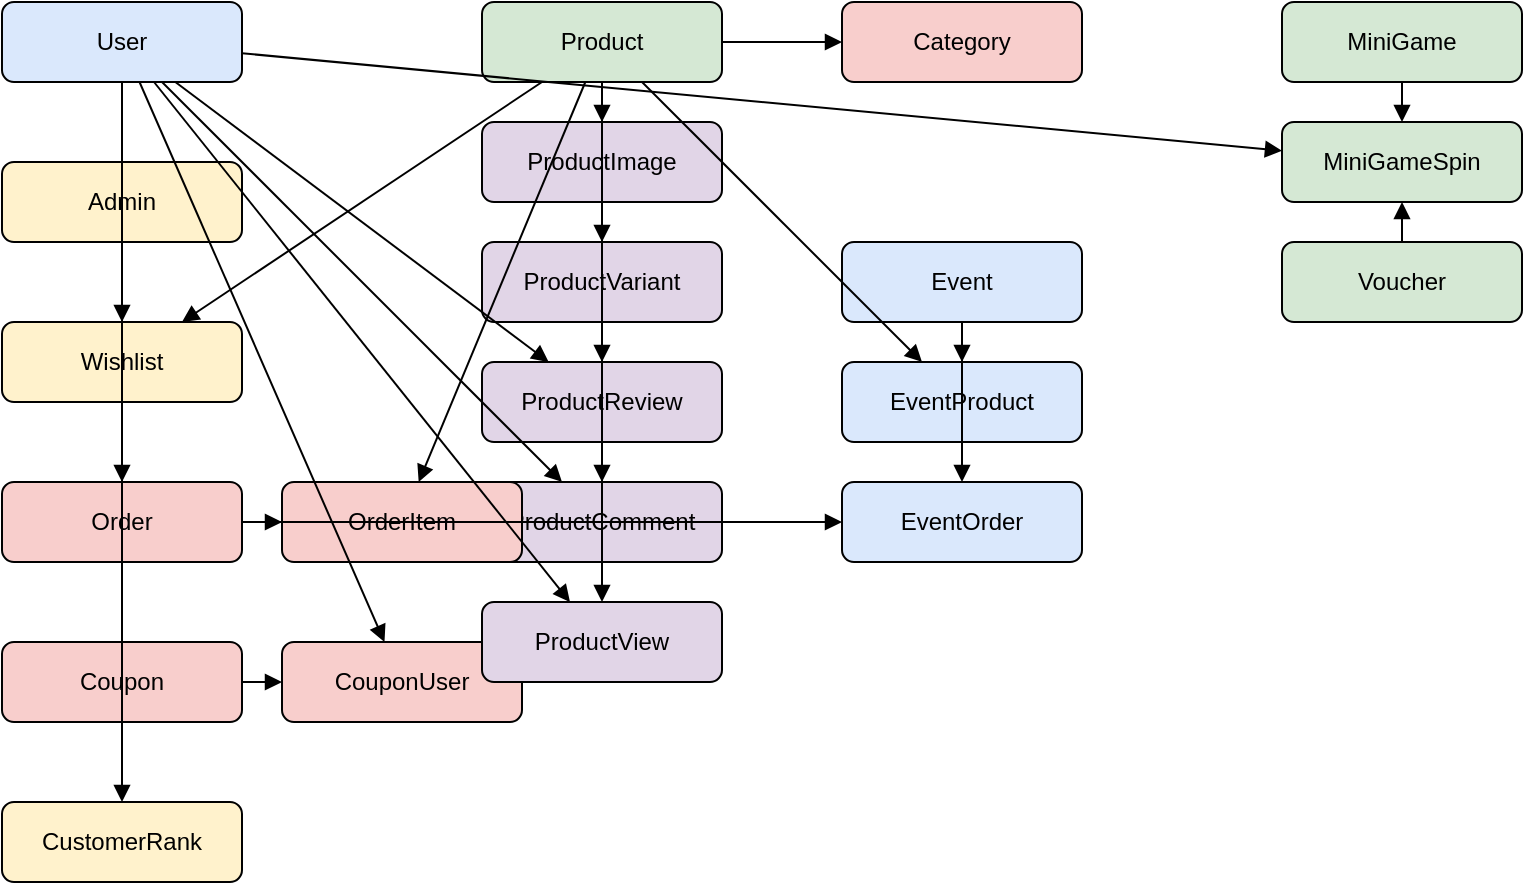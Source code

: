 <mxfile>
  <diagram name="Conceptual ERD">
    <mxGraphModel>
      <root>
        <mxCell id="0"/>
        <mxCell id="1" parent="0"/>
        <mxCell id="User" value="User" style="rounded=1;whiteSpace=wrap;html=1;fillColor=#dae8fc;" vertex="1" parent="1"><mxGeometry x="60" y="60" width="120" height="40" as="geometry"/></mxCell>
        <mxCell id="Admin" value="Admin" style="rounded=1;whiteSpace=wrap;html=1;fillColor=#fff2cc;" vertex="1" parent="1"><mxGeometry x="60" y="140" width="120" height="40" as="geometry"/></mxCell>
        <mxCell id="Product" value="Product" style="rounded=1;whiteSpace=wrap;html=1;fillColor=#d5e8d4;" vertex="1" parent="1"><mxGeometry x="300" y="60" width="120" height="40" as="geometry"/></mxCell>
        <mxCell id="Category" value="Category" style="rounded=1;whiteSpace=wrap;html=1;fillColor=#f8cecc;" vertex="1" parent="1"><mxGeometry x="480" y="60" width="120" height="40" as="geometry"/></mxCell>
        <mxCell id="ProductImage" value="ProductImage" style="rounded=1;whiteSpace=wrap;html=1;fillColor=#e1d5e7;" vertex="1" parent="1"><mxGeometry x="300" y="120" width="120" height="40" as="geometry"/></mxCell>
        <mxCell id="ProductVariant" value="ProductVariant" style="rounded=1;whiteSpace=wrap;html=1;fillColor=#e1d5e7;" vertex="1" parent="1"><mxGeometry x="300" y="180" width="120" height="40" as="geometry"/></mxCell>
        <mxCell id="ProductReview" value="ProductReview" style="rounded=1;whiteSpace=wrap;html=1;fillColor=#e1d5e7;" vertex="1" parent="1"><mxGeometry x="300" y="240" width="120" height="40" as="geometry"/></mxCell>
        <mxCell id="ProductComment" value="ProductComment" style="rounded=1;whiteSpace=wrap;html=1;fillColor=#e1d5e7;" vertex="1" parent="1"><mxGeometry x="300" y="300" width="120" height="40" as="geometry"/></mxCell>
        <mxCell id="Wishlist" value="Wishlist" style="rounded=1;whiteSpace=wrap;html=1;fillColor=#fff2cc;" vertex="1" parent="1"><mxGeometry x="60" y="220" width="120" height="40" as="geometry"/></mxCell>
        <mxCell id="Order" value="Order" style="rounded=1;whiteSpace=wrap;html=1;fillColor=#f8cecc;" vertex="1" parent="1"><mxGeometry x="60" y="300" width="120" height="40" as="geometry"/></mxCell>
        <mxCell id="OrderItem" value="OrderItem" style="rounded=1;whiteSpace=wrap;html=1;fillColor=#f8cecc;" vertex="1" parent="1"><mxGeometry x="200" y="300" width="120" height="40" as="geometry"/></mxCell>
        <mxCell id="Coupon" value="Coupon" style="rounded=1;whiteSpace=wrap;html=1;fillColor=#f8cecc;" vertex="1" parent="1"><mxGeometry x="60" y="380" width="120" height="40" as="geometry"/></mxCell>
        <mxCell id="CouponUser" value="CouponUser" style="rounded=1;whiteSpace=wrap;html=1;fillColor=#f8cecc;" vertex="1" parent="1"><mxGeometry x="200" y="380" width="120" height="40" as="geometry"/></mxCell>
        <mxCell id="CustomerRank" value="CustomerRank" style="rounded=1;whiteSpace=wrap;html=1;fillColor=#fff2cc;" vertex="1" parent="1"><mxGeometry x="60" y="460" width="120" height="40" as="geometry"/></mxCell>
        <mxCell id="Event" value="Event" style="rounded=1;whiteSpace=wrap;html=1;fillColor=#dae8fc;" vertex="1" parent="1"><mxGeometry x="480" y="180" width="120" height="40" as="geometry"/></mxCell>
        <mxCell id="EventProduct" value="EventProduct" style="rounded=1;whiteSpace=wrap;html=1;fillColor=#dae8fc;" vertex="1" parent="1"><mxGeometry x="480" y="240" width="120" height="40" as="geometry"/></mxCell>
        <mxCell id="EventOrder" value="EventOrder" style="rounded=1;whiteSpace=wrap;html=1;fillColor=#dae8fc;" vertex="1" parent="1"><mxGeometry x="480" y="300" width="120" height="40" as="geometry"/></mxCell>
        <mxCell id="MiniGame" value="MiniGame" style="rounded=1;whiteSpace=wrap;html=1;fillColor=#d5e8d4;" vertex="1" parent="1"><mxGeometry x="700" y="60" width="120" height="40" as="geometry"/></mxCell>
        <mxCell id="MiniGameSpin" value="MiniGameSpin" style="rounded=1;whiteSpace=wrap;html=1;fillColor=#d5e8d4;" vertex="1" parent="1"><mxGeometry x="700" y="120" width="120" height="40" as="geometry"/></mxCell>
        <mxCell id="Voucher" value="Voucher" style="rounded=1;whiteSpace=wrap;html=1;fillColor=#d5e8d4;" vertex="1" parent="1"><mxGeometry x="700" y="180" width="120" height="40" as="geometry"/></mxCell>
        <mxCell id="ProductView" value="ProductView" style="rounded=1;whiteSpace=wrap;html=1;fillColor=#e1d5e7;" vertex="1" parent="1"><mxGeometry x="300" y="360" width="120" height="40" as="geometry"/></mxCell>
        <!-- Relationships -->
        <mxCell id="rel1" style="endArrow=block;html=1;" edge="1" parent="1" source="User" target="Order"><mxGeometry relative="1" as="geometry"/></mxCell>
        <mxCell id="rel2" style="endArrow=block;html=1;" edge="1" parent="1" source="Order" target="OrderItem"><mxGeometry relative="1" as="geometry"/></mxCell>
        <mxCell id="rel3" style="endArrow=block;html=1;" edge="1" parent="1" source="Product" target="OrderItem"><mxGeometry relative="1" as="geometry"/></mxCell>
        <mxCell id="rel4" style="endArrow=block;html=1;" edge="1" parent="1" source="Product" target="Category"><mxGeometry relative="1" as="geometry"/></mxCell>
        <mxCell id="rel5" style="endArrow=block;html=1;" edge="1" parent="1" source="Product" target="ProductImage"><mxGeometry relative="1" as="geometry"/></mxCell>
        <mxCell id="rel6" style="endArrow=block;html=1;" edge="1" parent="1" source="Product" target="ProductVariant"><mxGeometry relative="1" as="geometry"/></mxCell>
        <mxCell id="rel7" style="endArrow=block;html=1;" edge="1" parent="1" source="Product" target="ProductReview"><mxGeometry relative="1" as="geometry"/></mxCell>
        <mxCell id="rel8" style="endArrow=block;html=1;" edge="1" parent="1" source="Product" target="ProductComment"><mxGeometry relative="1" as="geometry"/></mxCell>
        <mxCell id="rel9" style="endArrow=block;html=1;" edge="1" parent="1" source="User" target="Wishlist"><mxGeometry relative="1" as="geometry"/></mxCell>
        <mxCell id="rel10" style="endArrow=block;html=1;" edge="1" parent="1" source="Product" target="Wishlist"><mxGeometry relative="1" as="geometry"/></mxCell>
        <mxCell id="rel11" style="endArrow=block;html=1;" edge="1" parent="1" source="User" target="ProductReview"><mxGeometry relative="1" as="geometry"/></mxCell>
        <mxCell id="rel12" style="endArrow=block;html=1;" edge="1" parent="1" source="User" target="ProductComment"><mxGeometry relative="1" as="geometry"/></mxCell>
        <mxCell id="rel13" style="endArrow=block;html=1;" edge="1" parent="1" source="User" target="CouponUser"><mxGeometry relative="1" as="geometry"/></mxCell>
        <mxCell id="rel14" style="endArrow=block;html=1;" edge="1" parent="1" source="Coupon" target="CouponUser"><mxGeometry relative="1" as="geometry"/></mxCell>
        <mxCell id="rel15" style="endArrow=block;html=1;" edge="1" parent="1" source="User" target="CustomerRank"><mxGeometry relative="1" as="geometry"/></mxCell>
        <mxCell id="rel16" style="endArrow=block;html=1;" edge="1" parent="1" source="Event" target="EventProduct"><mxGeometry relative="1" as="geometry"/></mxCell>
        <mxCell id="rel17" style="endArrow=block;html=1;" edge="1" parent="1" source="Product" target="EventProduct"><mxGeometry relative="1" as="geometry"/></mxCell>
        <mxCell id="rel18" style="endArrow=block;html=1;" edge="1" parent="1" source="Event" target="EventOrder"><mxGeometry relative="1" as="geometry"/></mxCell>
        <mxCell id="rel19" style="endArrow=block;html=1;" edge="1" parent="1" source="Order" target="EventOrder"><mxGeometry relative="1" as="geometry"/></mxCell>
        <mxCell id="rel20" style="endArrow=block;html=1;" edge="1" parent="1" source="User" target="MiniGameSpin"><mxGeometry relative="1" as="geometry"/></mxCell>
        <mxCell id="rel21" style="endArrow=block;html=1;" edge="1" parent="1" source="MiniGame" target="MiniGameSpin"><mxGeometry relative="1" as="geometry"/></mxCell>
        <mxCell id="rel22" style="endArrow=block;html=1;" edge="1" parent="1" source="Voucher" target="MiniGameSpin"><mxGeometry relative="1" as="geometry"/></mxCell>
        <mxCell id="rel23" style="endArrow=block;html=1;" edge="1" parent="1" source="User" target="ProductView"><mxGeometry relative="1" as="geometry"/></mxCell>
        <mxCell id="rel24" style="endArrow=block;html=1;" edge="1" parent="1" source="Product" target="ProductView"><mxGeometry relative="1" as="geometry"/></mxCell>
      </root>
    </mxGraphModel>
  </diagram>
</mxfile> 